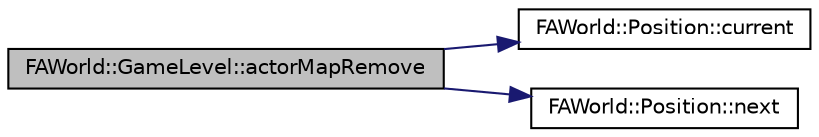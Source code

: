 digraph G
{
  edge [fontname="Helvetica",fontsize="10",labelfontname="Helvetica",labelfontsize="10"];
  node [fontname="Helvetica",fontsize="10",shape=record];
  rankdir="LR";
  Node1 [label="FAWorld::GameLevel::actorMapRemove",height=0.2,width=0.4,color="black", fillcolor="grey75", style="filled" fontcolor="black"];
  Node1 -> Node2 [color="midnightblue",fontsize="10",style="solid",fontname="Helvetica"];
  Node2 [label="FAWorld::Position::current",height=0.2,width=0.4,color="black", fillcolor="white", style="filled",URL="$class_f_a_world_1_1_position.html#ad3f6fbf7e42940edc332a296a4c27090",tooltip="where we are coming from"];
  Node1 -> Node3 [color="midnightblue",fontsize="10",style="solid",fontname="Helvetica"];
  Node3 [label="FAWorld::Position::next",height=0.2,width=0.4,color="black", fillcolor="white", style="filled",URL="$class_f_a_world_1_1_position.html#aaab58152fbd29cfde68a7317dad1f83d",tooltip="where we are going to"];
}
